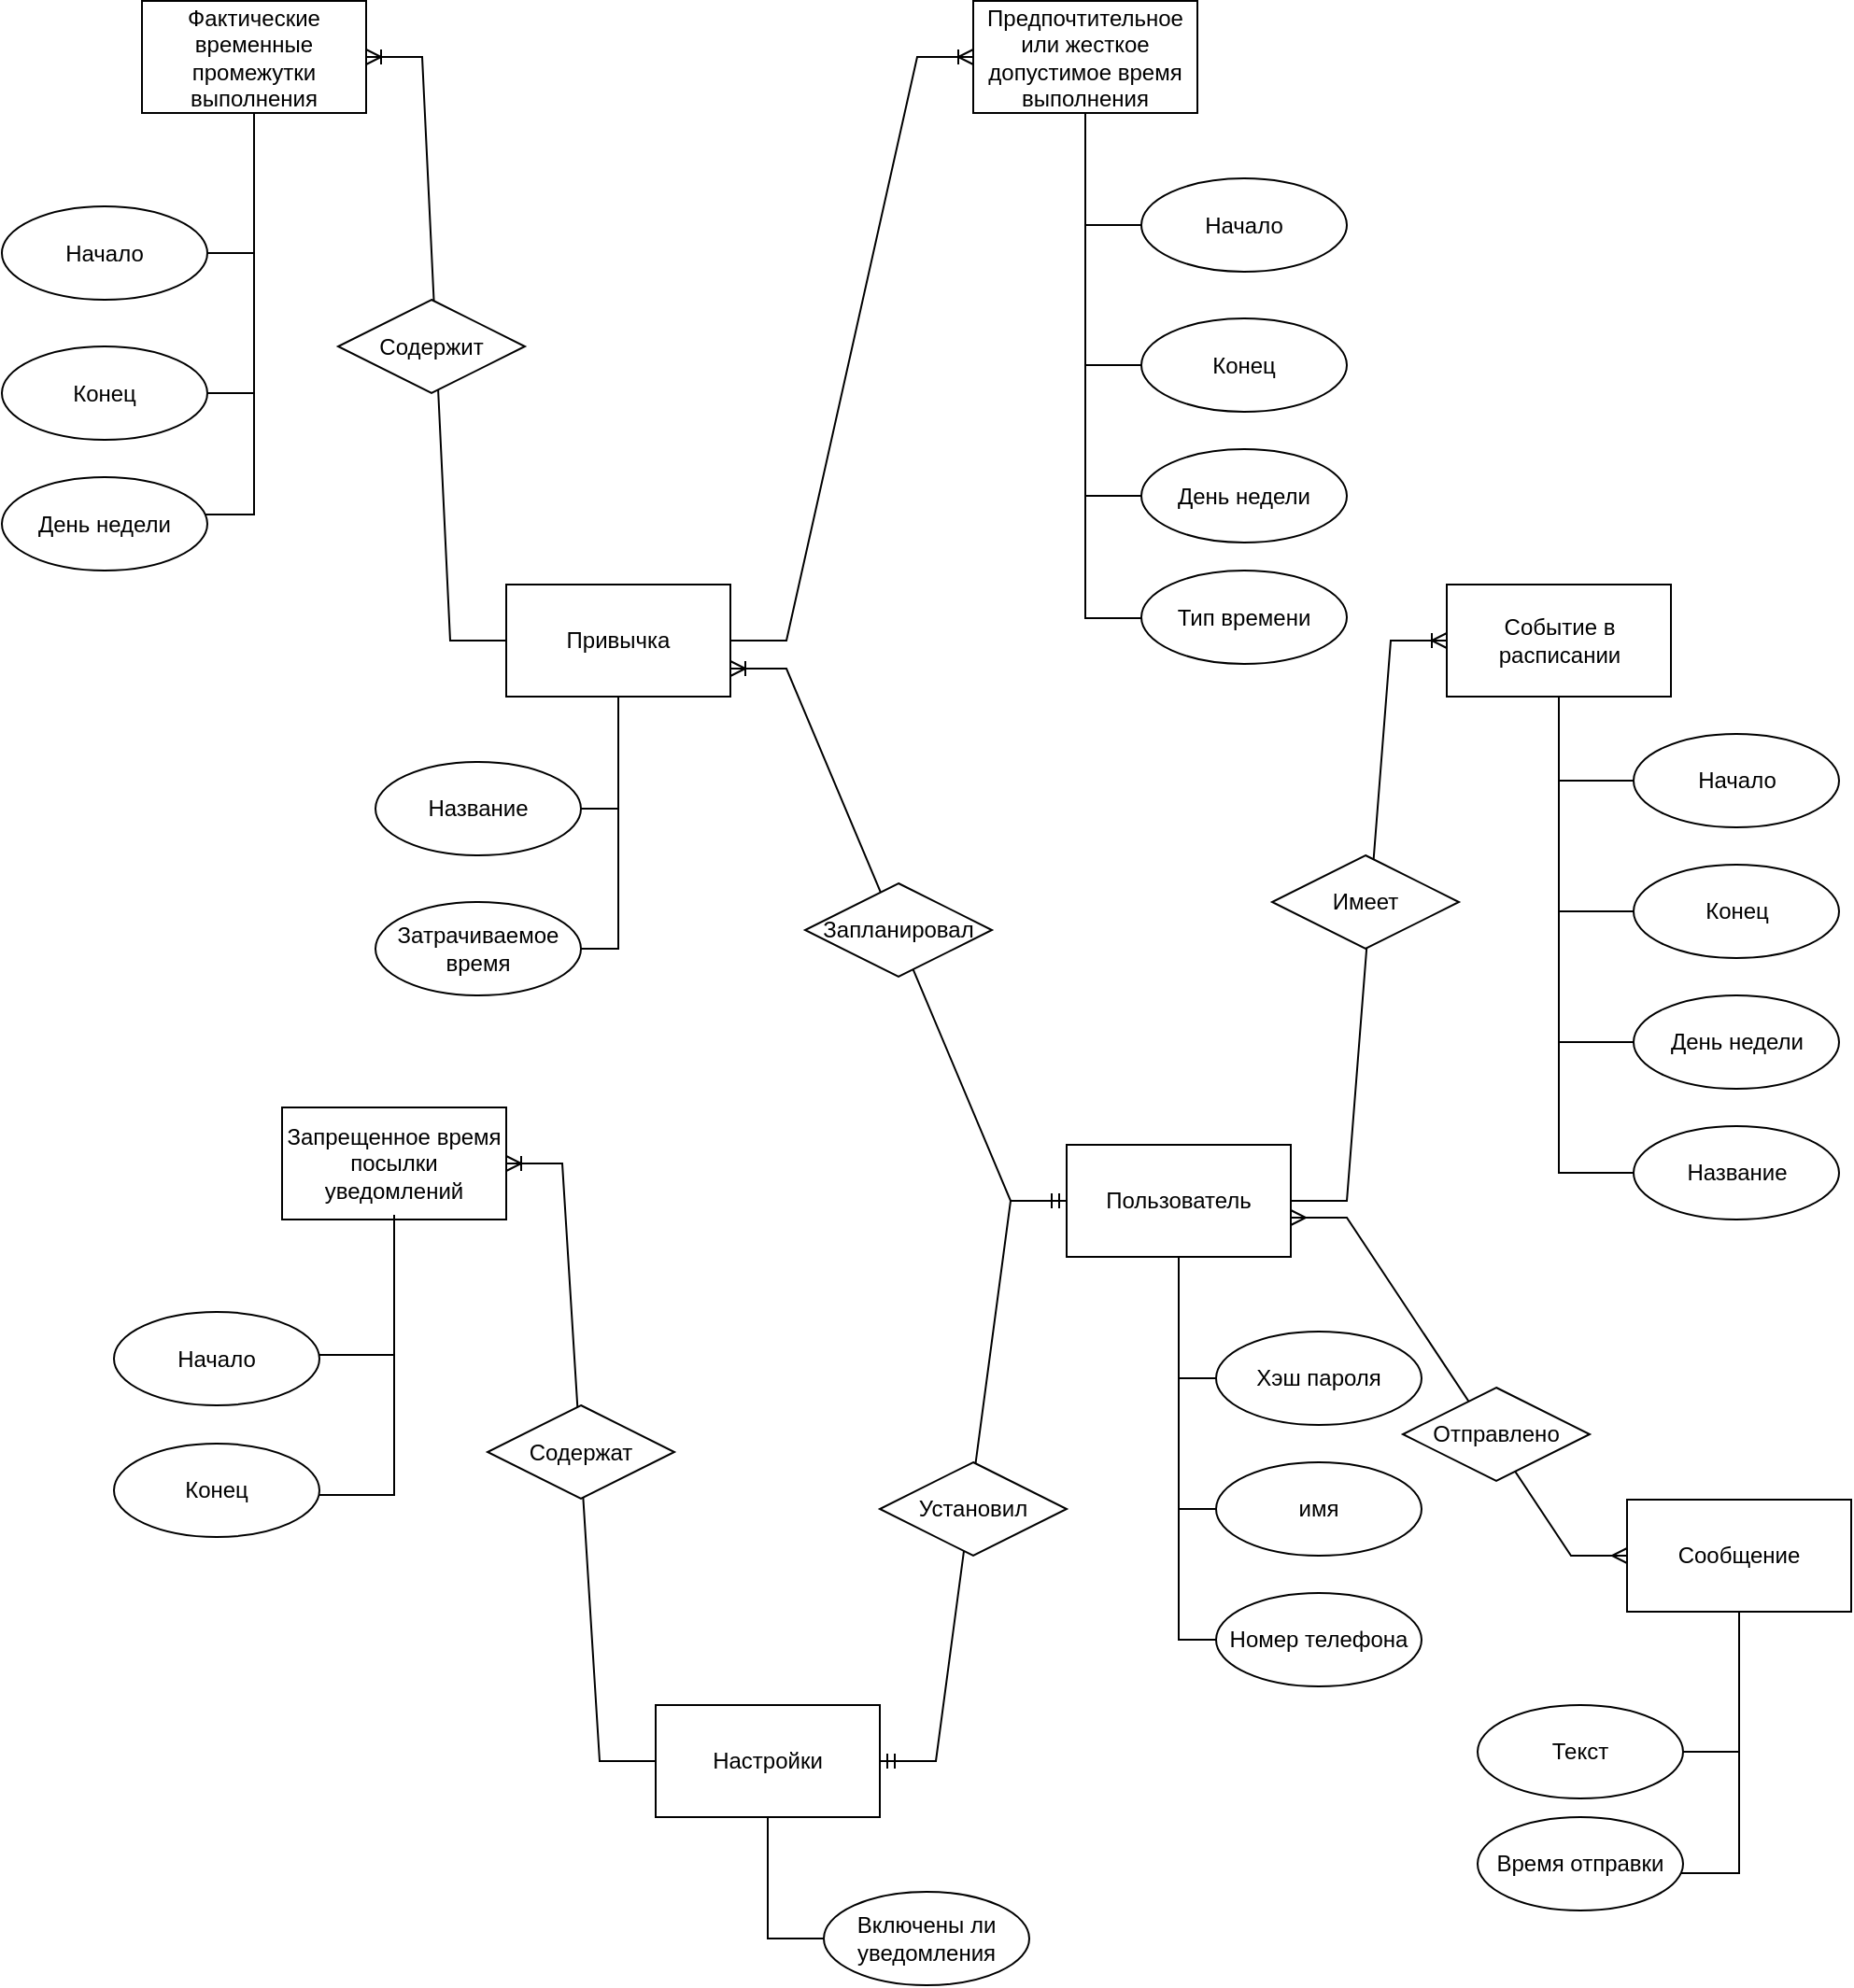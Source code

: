 <mxfile version="26.1.1">
  <diagram name="Страница — 1" id="_RMS8VTq_l6xFwVPi96l">
    <mxGraphModel dx="1768" dy="1813" grid="1" gridSize="10" guides="1" tooltips="1" connect="1" arrows="1" fold="1" page="1" pageScale="1" pageWidth="827" pageHeight="1169" math="0" shadow="0">
      <root>
        <mxCell id="0" />
        <mxCell id="1" parent="0" />
        <mxCell id="h30-m_ZWvxQn7n2_iYUi-5" style="edgeStyle=orthogonalEdgeStyle;rounded=0;orthogonalLoop=1;jettySize=auto;html=1;endArrow=none;startFill=0;" parent="1" source="XTsITJuGgq2ORjFpMyS3-1" target="XTsITJuGgq2ORjFpMyS3-27" edge="1">
          <mxGeometry relative="1" as="geometry">
            <Array as="points">
              <mxPoint x="420" y="425" />
            </Array>
          </mxGeometry>
        </mxCell>
        <mxCell id="h30-m_ZWvxQn7n2_iYUi-6" style="edgeStyle=orthogonalEdgeStyle;rounded=0;orthogonalLoop=1;jettySize=auto;html=1;endArrow=none;startFill=0;" parent="1" source="XTsITJuGgq2ORjFpMyS3-1" target="XTsITJuGgq2ORjFpMyS3-9" edge="1">
          <mxGeometry relative="1" as="geometry">
            <Array as="points">
              <mxPoint x="420" y="495" />
            </Array>
          </mxGeometry>
        </mxCell>
        <mxCell id="h30-m_ZWvxQn7n2_iYUi-7" style="edgeStyle=orthogonalEdgeStyle;rounded=0;orthogonalLoop=1;jettySize=auto;html=1;endArrow=none;startFill=0;" parent="1" source="XTsITJuGgq2ORjFpMyS3-1" target="XTsITJuGgq2ORjFpMyS3-11" edge="1">
          <mxGeometry relative="1" as="geometry">
            <Array as="points">
              <mxPoint x="420" y="565" />
            </Array>
          </mxGeometry>
        </mxCell>
        <mxCell id="XTsITJuGgq2ORjFpMyS3-1" value="Пользователь" style="rounded=0;whiteSpace=wrap;html=1;" parent="1" vertex="1">
          <mxGeometry x="360" y="300" width="120" height="60" as="geometry" />
        </mxCell>
        <mxCell id="h30-m_ZWvxQn7n2_iYUi-1" style="edgeStyle=orthogonalEdgeStyle;rounded=0;orthogonalLoop=1;jettySize=auto;html=1;entryX=0;entryY=0.5;entryDx=0;entryDy=0;endArrow=none;startFill=0;" parent="1" source="XTsITJuGgq2ORjFpMyS3-8" target="mqxe7t2kT96MH7PXwpXo-11" edge="1">
          <mxGeometry relative="1" as="geometry">
            <Array as="points">
              <mxPoint x="623.5" y="175" />
            </Array>
          </mxGeometry>
        </mxCell>
        <mxCell id="h30-m_ZWvxQn7n2_iYUi-2" style="edgeStyle=orthogonalEdgeStyle;rounded=0;orthogonalLoop=1;jettySize=auto;html=1;entryX=0;entryY=0.5;entryDx=0;entryDy=0;endArrow=none;startFill=0;" parent="1" target="mqxe7t2kT96MH7PXwpXo-9" edge="1">
          <mxGeometry relative="1" as="geometry">
            <mxPoint x="623.5" y="70" as="sourcePoint" />
            <Array as="points">
              <mxPoint x="623.5" y="105" />
            </Array>
          </mxGeometry>
        </mxCell>
        <mxCell id="h30-m_ZWvxQn7n2_iYUi-3" style="edgeStyle=orthogonalEdgeStyle;rounded=0;orthogonalLoop=1;jettySize=auto;html=1;entryX=0;entryY=0.5;entryDx=0;entryDy=0;endArrow=none;startFill=0;" parent="1" source="XTsITJuGgq2ORjFpMyS3-8" target="XTsITJuGgq2ORjFpMyS3-50" edge="1">
          <mxGeometry relative="1" as="geometry">
            <Array as="points">
              <mxPoint x="623.5" y="245" />
            </Array>
          </mxGeometry>
        </mxCell>
        <mxCell id="h30-m_ZWvxQn7n2_iYUi-4" style="edgeStyle=orthogonalEdgeStyle;rounded=0;orthogonalLoop=1;jettySize=auto;html=1;endArrow=none;startFill=0;" parent="1" source="XTsITJuGgq2ORjFpMyS3-8" target="XTsITJuGgq2ORjFpMyS3-49" edge="1">
          <mxGeometry relative="1" as="geometry">
            <Array as="points">
              <mxPoint x="623.5" y="315" />
            </Array>
          </mxGeometry>
        </mxCell>
        <mxCell id="XTsITJuGgq2ORjFpMyS3-8" value="Событие в расписании" style="rounded=0;whiteSpace=wrap;html=1;" parent="1" vertex="1">
          <mxGeometry x="563.5" width="120" height="60" as="geometry" />
        </mxCell>
        <mxCell id="XTsITJuGgq2ORjFpMyS3-9" value="имя" style="ellipse;whiteSpace=wrap;html=1;align=center;" parent="1" vertex="1">
          <mxGeometry x="440" y="470" width="110" height="50" as="geometry" />
        </mxCell>
        <mxCell id="XTsITJuGgq2ORjFpMyS3-11" value="Номер телефона" style="ellipse;whiteSpace=wrap;html=1;align=center;" parent="1" vertex="1">
          <mxGeometry x="440" y="540" width="110" height="50" as="geometry" />
        </mxCell>
        <mxCell id="XTsITJuGgq2ORjFpMyS3-13" value="" style="edgeStyle=entityRelationEdgeStyle;fontSize=12;html=1;endArrow=ERoneToMany;rounded=0;entryX=0;entryY=0.5;entryDx=0;entryDy=0;exitX=1;exitY=0.5;exitDx=0;exitDy=0;" parent="1" source="XTsITJuGgq2ORjFpMyS3-1" target="XTsITJuGgq2ORjFpMyS3-8" edge="1">
          <mxGeometry width="100" height="100" relative="1" as="geometry">
            <mxPoint x="360" y="380" as="sourcePoint" />
            <mxPoint x="460" y="280" as="targetPoint" />
          </mxGeometry>
        </mxCell>
        <mxCell id="XTsITJuGgq2ORjFpMyS3-12" value="Имеет" style="shape=rhombus;perimeter=rhombusPerimeter;whiteSpace=wrap;html=1;align=center;" parent="1" vertex="1">
          <mxGeometry x="470" y="145" width="100" height="50" as="geometry" />
        </mxCell>
        <mxCell id="h30-m_ZWvxQn7n2_iYUi-9" style="edgeStyle=orthogonalEdgeStyle;rounded=0;orthogonalLoop=1;jettySize=auto;html=1;endArrow=none;startFill=0;" parent="1" source="XTsITJuGgq2ORjFpMyS3-14" target="XTsITJuGgq2ORjFpMyS3-57" edge="1">
          <mxGeometry relative="1" as="geometry">
            <Array as="points">
              <mxPoint x="720" y="625" />
            </Array>
          </mxGeometry>
        </mxCell>
        <mxCell id="h30-m_ZWvxQn7n2_iYUi-11" style="edgeStyle=orthogonalEdgeStyle;rounded=0;orthogonalLoop=1;jettySize=auto;html=1;endArrow=none;startFill=0;" parent="1" source="XTsITJuGgq2ORjFpMyS3-14" target="XTsITJuGgq2ORjFpMyS3-59" edge="1">
          <mxGeometry relative="1" as="geometry">
            <Array as="points">
              <mxPoint x="720" y="690" />
            </Array>
          </mxGeometry>
        </mxCell>
        <mxCell id="XTsITJuGgq2ORjFpMyS3-14" value="Сообщение" style="whiteSpace=wrap;html=1;align=center;" parent="1" vertex="1">
          <mxGeometry x="660" y="490" width="120" height="60" as="geometry" />
        </mxCell>
        <mxCell id="h30-m_ZWvxQn7n2_iYUi-33" style="edgeStyle=orthogonalEdgeStyle;rounded=0;orthogonalLoop=1;jettySize=auto;html=1;endArrow=none;startFill=0;" parent="1" source="XTsITJuGgq2ORjFpMyS3-19" target="XTsITJuGgq2ORjFpMyS3-28" edge="1">
          <mxGeometry relative="1" as="geometry">
            <Array as="points">
              <mxPoint x="200" y="725" />
            </Array>
          </mxGeometry>
        </mxCell>
        <mxCell id="XTsITJuGgq2ORjFpMyS3-19" value="Настройки" style="whiteSpace=wrap;html=1;align=center;" parent="1" vertex="1">
          <mxGeometry x="140" y="600" width="120" height="60" as="geometry" />
        </mxCell>
        <mxCell id="XTsITJuGgq2ORjFpMyS3-22" value="" style="edgeStyle=entityRelationEdgeStyle;fontSize=12;html=1;endArrow=ERmandOne;startArrow=ERmandOne;rounded=0;exitX=1;exitY=0.5;exitDx=0;exitDy=0;entryX=0;entryY=0.5;entryDx=0;entryDy=0;" parent="1" source="XTsITJuGgq2ORjFpMyS3-19" target="XTsITJuGgq2ORjFpMyS3-1" edge="1">
          <mxGeometry width="100" height="100" relative="1" as="geometry">
            <mxPoint x="380" y="450" as="sourcePoint" />
            <mxPoint x="480" y="350" as="targetPoint" />
            <Array as="points">
              <mxPoint x="200" y="480" />
            </Array>
          </mxGeometry>
        </mxCell>
        <mxCell id="XTsITJuGgq2ORjFpMyS3-20" value="Установил" style="shape=rhombus;perimeter=rhombusPerimeter;whiteSpace=wrap;html=1;align=center;" parent="1" vertex="1">
          <mxGeometry x="260" y="470" width="100" height="50" as="geometry" />
        </mxCell>
        <mxCell id="h30-m_ZWvxQn7n2_iYUi-16" style="edgeStyle=orthogonalEdgeStyle;rounded=0;orthogonalLoop=1;jettySize=auto;html=1;entryX=1;entryY=0.5;entryDx=0;entryDy=0;endArrow=none;startFill=0;" parent="1" source="XTsITJuGgq2ORjFpMyS3-23" target="XTsITJuGgq2ORjFpMyS3-34" edge="1">
          <mxGeometry relative="1" as="geometry" />
        </mxCell>
        <mxCell id="h30-m_ZWvxQn7n2_iYUi-17" style="edgeStyle=orthogonalEdgeStyle;rounded=0;orthogonalLoop=1;jettySize=auto;html=1;entryX=1;entryY=0.5;entryDx=0;entryDy=0;endArrow=none;startFill=0;" parent="1" source="XTsITJuGgq2ORjFpMyS3-23" target="XTsITJuGgq2ORjFpMyS3-38" edge="1">
          <mxGeometry relative="1" as="geometry" />
        </mxCell>
        <mxCell id="XTsITJuGgq2ORjFpMyS3-23" value="Привычка" style="rounded=0;whiteSpace=wrap;html=1;" parent="1" vertex="1">
          <mxGeometry x="60" width="120" height="60" as="geometry" />
        </mxCell>
        <mxCell id="XTsITJuGgq2ORjFpMyS3-24" value="" style="edgeStyle=entityRelationEdgeStyle;fontSize=12;html=1;endArrow=ERoneToMany;rounded=0;exitX=0;exitY=0.5;exitDx=0;exitDy=0;entryX=1;entryY=0.75;entryDx=0;entryDy=0;" parent="1" source="XTsITJuGgq2ORjFpMyS3-1" target="XTsITJuGgq2ORjFpMyS3-23" edge="1">
          <mxGeometry width="100" height="100" relative="1" as="geometry">
            <mxPoint x="200" y="380" as="sourcePoint" />
            <mxPoint x="410" y="270" as="targetPoint" />
          </mxGeometry>
        </mxCell>
        <mxCell id="XTsITJuGgq2ORjFpMyS3-27" value="Хэш пароля" style="ellipse;whiteSpace=wrap;html=1;align=center;" parent="1" vertex="1">
          <mxGeometry x="440" y="400" width="110" height="50" as="geometry" />
        </mxCell>
        <mxCell id="XTsITJuGgq2ORjFpMyS3-28" value="Включены ли уведомления" style="ellipse;whiteSpace=wrap;html=1;align=center;" parent="1" vertex="1">
          <mxGeometry x="230" y="700" width="110" height="50" as="geometry" />
        </mxCell>
        <mxCell id="XTsITJuGgq2ORjFpMyS3-31" value="Запланировал" style="shape=rhombus;perimeter=rhombusPerimeter;whiteSpace=wrap;html=1;align=center;" parent="1" vertex="1">
          <mxGeometry x="220" y="160" width="100" height="50" as="geometry" />
        </mxCell>
        <mxCell id="XTsITJuGgq2ORjFpMyS3-34" value="Название" style="ellipse;whiteSpace=wrap;html=1;align=center;" parent="1" vertex="1">
          <mxGeometry x="-10" y="95" width="110" height="50" as="geometry" />
        </mxCell>
        <mxCell id="XTsITJuGgq2ORjFpMyS3-35" value="День недели" style="ellipse;whiteSpace=wrap;html=1;align=center;" parent="1" vertex="1">
          <mxGeometry x="-210" y="-57.5" width="110" height="50" as="geometry" />
        </mxCell>
        <mxCell id="XTsITJuGgq2ORjFpMyS3-38" value="Затрачиваемое время" style="ellipse;whiteSpace=wrap;html=1;align=center;" parent="1" vertex="1">
          <mxGeometry x="-10" y="170" width="110" height="50" as="geometry" />
        </mxCell>
        <mxCell id="XTsITJuGgq2ORjFpMyS3-49" value="Название" style="ellipse;whiteSpace=wrap;html=1;align=center;" parent="1" vertex="1">
          <mxGeometry x="663.5" y="290" width="110" height="50" as="geometry" />
        </mxCell>
        <mxCell id="XTsITJuGgq2ORjFpMyS3-50" value="День недели" style="ellipse;whiteSpace=wrap;html=1;align=center;" parent="1" vertex="1">
          <mxGeometry x="663.5" y="220" width="110" height="50" as="geometry" />
        </mxCell>
        <mxCell id="XTsITJuGgq2ORjFpMyS3-57" value="Текст" style="ellipse;whiteSpace=wrap;html=1;align=center;" parent="1" vertex="1">
          <mxGeometry x="580" y="600" width="110" height="50" as="geometry" />
        </mxCell>
        <mxCell id="XTsITJuGgq2ORjFpMyS3-59" value="Время отправки" style="ellipse;whiteSpace=wrap;html=1;align=center;" parent="1" vertex="1">
          <mxGeometry x="580" y="660" width="110" height="50" as="geometry" />
        </mxCell>
        <mxCell id="h30-m_ZWvxQn7n2_iYUi-18" style="edgeStyle=orthogonalEdgeStyle;rounded=0;orthogonalLoop=1;jettySize=auto;html=1;endArrow=none;startFill=0;" parent="1" source="XTsITJuGgq2ORjFpMyS3-61" target="XTsITJuGgq2ORjFpMyS3-65" edge="1">
          <mxGeometry relative="1" as="geometry">
            <Array as="points">
              <mxPoint x="-75" y="-177.5" />
            </Array>
          </mxGeometry>
        </mxCell>
        <mxCell id="h30-m_ZWvxQn7n2_iYUi-19" style="edgeStyle=orthogonalEdgeStyle;rounded=0;orthogonalLoop=1;jettySize=auto;html=1;endArrow=none;startFill=0;" parent="1" source="XTsITJuGgq2ORjFpMyS3-61" target="XTsITJuGgq2ORjFpMyS3-67" edge="1">
          <mxGeometry relative="1" as="geometry">
            <Array as="points">
              <mxPoint x="-75" y="-102.5" />
            </Array>
          </mxGeometry>
        </mxCell>
        <mxCell id="h30-m_ZWvxQn7n2_iYUi-20" style="edgeStyle=orthogonalEdgeStyle;rounded=0;orthogonalLoop=1;jettySize=auto;html=1;endArrow=none;startFill=0;" parent="1" source="XTsITJuGgq2ORjFpMyS3-61" target="XTsITJuGgq2ORjFpMyS3-35" edge="1">
          <mxGeometry relative="1" as="geometry">
            <Array as="points">
              <mxPoint x="-75" y="-37.5" />
            </Array>
          </mxGeometry>
        </mxCell>
        <mxCell id="XTsITJuGgq2ORjFpMyS3-61" value="Фактические временные промежутки выполнения" style="rounded=0;whiteSpace=wrap;html=1;" parent="1" vertex="1">
          <mxGeometry x="-135" y="-312.5" width="120" height="60" as="geometry" />
        </mxCell>
        <mxCell id="XTsITJuGgq2ORjFpMyS3-64" value="" style="edgeStyle=entityRelationEdgeStyle;fontSize=12;html=1;endArrow=ERoneToMany;rounded=0;exitX=0;exitY=0.5;exitDx=0;exitDy=0;" parent="1" source="XTsITJuGgq2ORjFpMyS3-23" target="XTsITJuGgq2ORjFpMyS3-61" edge="1">
          <mxGeometry width="100" height="100" relative="1" as="geometry">
            <mxPoint x="150" y="240" as="sourcePoint" />
            <mxPoint x="50" y="340" as="targetPoint" />
            <Array as="points">
              <mxPoint x="40" y="30" />
            </Array>
          </mxGeometry>
        </mxCell>
        <mxCell id="XTsITJuGgq2ORjFpMyS3-65" value="Начало" style="ellipse;whiteSpace=wrap;html=1;align=center;" parent="1" vertex="1">
          <mxGeometry x="-210" y="-202.5" width="110" height="50" as="geometry" />
        </mxCell>
        <mxCell id="XTsITJuGgq2ORjFpMyS3-67" value="Конец" style="ellipse;whiteSpace=wrap;html=1;align=center;" parent="1" vertex="1">
          <mxGeometry x="-210" y="-127.5" width="110" height="50" as="geometry" />
        </mxCell>
        <mxCell id="mqxe7t2kT96MH7PXwpXo-1" value="Запрещенное время посылки уведомлений" style="rounded=0;whiteSpace=wrap;html=1;" parent="1" vertex="1">
          <mxGeometry x="-60" y="280" width="120" height="60" as="geometry" />
        </mxCell>
        <mxCell id="mqxe7t2kT96MH7PXwpXo-7" value="" style="edgeStyle=entityRelationEdgeStyle;fontSize=12;html=1;endArrow=ERoneToMany;rounded=0;entryX=1;entryY=0.5;entryDx=0;entryDy=0;exitX=0;exitY=0.5;exitDx=0;exitDy=0;" parent="1" source="XTsITJuGgq2ORjFpMyS3-19" target="mqxe7t2kT96MH7PXwpXo-1" edge="1">
          <mxGeometry width="100" height="100" relative="1" as="geometry">
            <mxPoint x="90" y="610" as="sourcePoint" />
            <mxPoint x="60" y="520" as="targetPoint" />
          </mxGeometry>
        </mxCell>
        <mxCell id="mqxe7t2kT96MH7PXwpXo-9" value="Начало" style="ellipse;whiteSpace=wrap;html=1;align=center;" parent="1" vertex="1">
          <mxGeometry x="663.5" y="80" width="110" height="50" as="geometry" />
        </mxCell>
        <mxCell id="mqxe7t2kT96MH7PXwpXo-11" value="Конец" style="ellipse;whiteSpace=wrap;html=1;align=center;" parent="1" vertex="1">
          <mxGeometry x="663.5" y="150" width="110" height="50" as="geometry" />
        </mxCell>
        <mxCell id="mqxe7t2kT96MH7PXwpXo-14" value="Содержат" style="shape=rhombus;perimeter=rhombusPerimeter;whiteSpace=wrap;html=1;align=center;" parent="1" vertex="1">
          <mxGeometry x="50" y="439.5" width="100" height="50" as="geometry" />
        </mxCell>
        <mxCell id="mqxe7t2kT96MH7PXwpXo-15" value="Содержит" style="shape=rhombus;perimeter=rhombusPerimeter;whiteSpace=wrap;html=1;align=center;" parent="1" vertex="1">
          <mxGeometry x="-30" y="-152.5" width="100" height="50" as="geometry" />
        </mxCell>
        <mxCell id="h30-m_ZWvxQn7n2_iYUi-13" style="edgeStyle=orthogonalEdgeStyle;rounded=0;orthogonalLoop=1;jettySize=auto;html=1;entryX=0;entryY=0.5;entryDx=0;entryDy=0;endArrow=none;startFill=0;" parent="1" source="mqxe7t2kT96MH7PXwpXo-19" target="mqxe7t2kT96MH7PXwpXo-20" edge="1">
          <mxGeometry relative="1" as="geometry" />
        </mxCell>
        <mxCell id="h30-m_ZWvxQn7n2_iYUi-14" style="edgeStyle=orthogonalEdgeStyle;rounded=0;orthogonalLoop=1;jettySize=auto;html=1;endArrow=none;startFill=0;" parent="1" source="mqxe7t2kT96MH7PXwpXo-19" target="mqxe7t2kT96MH7PXwpXo-22" edge="1">
          <mxGeometry relative="1" as="geometry">
            <Array as="points">
              <mxPoint x="370" y="-117.5" />
            </Array>
          </mxGeometry>
        </mxCell>
        <mxCell id="h30-m_ZWvxQn7n2_iYUi-28" style="edgeStyle=orthogonalEdgeStyle;rounded=0;orthogonalLoop=1;jettySize=auto;html=1;endArrow=none;startFill=0;" parent="1" source="mqxe7t2kT96MH7PXwpXo-19" target="h30-m_ZWvxQn7n2_iYUi-27" edge="1">
          <mxGeometry relative="1" as="geometry">
            <Array as="points">
              <mxPoint x="370" y="-47.5" />
            </Array>
          </mxGeometry>
        </mxCell>
        <mxCell id="mqxe7t2kT96MH7PXwpXo-19" value="Предпочтительное или жесткое допустимое время выполнения" style="rounded=0;whiteSpace=wrap;html=1;flipH=1;" parent="1" vertex="1">
          <mxGeometry x="310" y="-312.5" width="120" height="60" as="geometry" />
        </mxCell>
        <mxCell id="mqxe7t2kT96MH7PXwpXo-20" value="Начало" style="ellipse;whiteSpace=wrap;html=1;align=center;flipH=1;" parent="1" vertex="1">
          <mxGeometry x="400" y="-217.5" width="110" height="50" as="geometry" />
        </mxCell>
        <mxCell id="mqxe7t2kT96MH7PXwpXo-22" value="Конец" style="ellipse;whiteSpace=wrap;html=1;align=center;flipH=1;" parent="1" vertex="1">
          <mxGeometry x="400" y="-142.5" width="110" height="50" as="geometry" />
        </mxCell>
        <mxCell id="mqxe7t2kT96MH7PXwpXo-24" value="" style="edgeStyle=entityRelationEdgeStyle;fontSize=12;html=1;endArrow=ERoneToMany;rounded=0;entryX=0;entryY=0.5;entryDx=0;entryDy=0;" parent="1" source="XTsITJuGgq2ORjFpMyS3-23" target="mqxe7t2kT96MH7PXwpXo-19" edge="1">
          <mxGeometry width="100" height="100" relative="1" as="geometry">
            <mxPoint x="250" as="sourcePoint" />
            <mxPoint x="220" y="-70" as="targetPoint" />
          </mxGeometry>
        </mxCell>
        <mxCell id="NTwswUcXt1kOZ_Q8dFBG-1" value="" style="edgeStyle=entityRelationEdgeStyle;fontSize=12;html=1;endArrow=ERmany;startArrow=ERmany;rounded=0;exitX=1;exitY=0.65;exitDx=0;exitDy=0;exitPerimeter=0;" parent="1" source="XTsITJuGgq2ORjFpMyS3-1" target="XTsITJuGgq2ORjFpMyS3-14" edge="1">
          <mxGeometry width="100" height="100" relative="1" as="geometry">
            <mxPoint x="500" y="240" as="sourcePoint" />
            <mxPoint x="600" y="140" as="targetPoint" />
          </mxGeometry>
        </mxCell>
        <mxCell id="XTsITJuGgq2ORjFpMyS3-16" value="Отправлено" style="shape=rhombus;perimeter=rhombusPerimeter;whiteSpace=wrap;html=1;align=center;" parent="1" vertex="1">
          <mxGeometry x="540" y="430" width="100" height="50" as="geometry" />
        </mxCell>
        <mxCell id="h30-m_ZWvxQn7n2_iYUi-22" style="edgeStyle=orthogonalEdgeStyle;rounded=0;orthogonalLoop=1;jettySize=auto;html=1;endArrow=none;startFill=0;" parent="1" target="h30-m_ZWvxQn7n2_iYUi-25" edge="1">
          <mxGeometry relative="1" as="geometry">
            <mxPoint y="337.5" as="sourcePoint" />
            <Array as="points">
              <mxPoint y="412.5" />
            </Array>
          </mxGeometry>
        </mxCell>
        <mxCell id="h30-m_ZWvxQn7n2_iYUi-23" style="edgeStyle=orthogonalEdgeStyle;rounded=0;orthogonalLoop=1;jettySize=auto;html=1;endArrow=none;startFill=0;" parent="1" target="h30-m_ZWvxQn7n2_iYUi-26" edge="1">
          <mxGeometry relative="1" as="geometry">
            <mxPoint y="337.5" as="sourcePoint" />
            <Array as="points">
              <mxPoint y="487.5" />
            </Array>
          </mxGeometry>
        </mxCell>
        <mxCell id="h30-m_ZWvxQn7n2_iYUi-25" value="Начало" style="ellipse;whiteSpace=wrap;html=1;align=center;" parent="1" vertex="1">
          <mxGeometry x="-150" y="389.5" width="110" height="50" as="geometry" />
        </mxCell>
        <mxCell id="h30-m_ZWvxQn7n2_iYUi-26" value="Конец" style="ellipse;whiteSpace=wrap;html=1;align=center;" parent="1" vertex="1">
          <mxGeometry x="-150" y="460" width="110" height="50" as="geometry" />
        </mxCell>
        <mxCell id="h30-m_ZWvxQn7n2_iYUi-27" value="День недели" style="ellipse;whiteSpace=wrap;html=1;align=center;" parent="1" vertex="1">
          <mxGeometry x="400" y="-72.5" width="110" height="50" as="geometry" />
        </mxCell>
        <mxCell id="p4quo4O2i9nk8cpTLKm3-1" value="Тип времени" style="ellipse;whiteSpace=wrap;html=1;align=center;" vertex="1" parent="1">
          <mxGeometry x="400" y="-7.5" width="110" height="50" as="geometry" />
        </mxCell>
        <mxCell id="p4quo4O2i9nk8cpTLKm3-2" style="edgeStyle=orthogonalEdgeStyle;rounded=0;orthogonalLoop=1;jettySize=auto;html=1;endArrow=none;startFill=0;" edge="1" parent="1" source="mqxe7t2kT96MH7PXwpXo-19" target="p4quo4O2i9nk8cpTLKm3-1">
          <mxGeometry relative="1" as="geometry">
            <Array as="points">
              <mxPoint x="370" y="18" />
            </Array>
            <mxPoint x="290" y="-100" as="sourcePoint" />
            <mxPoint x="320" y="105" as="targetPoint" />
          </mxGeometry>
        </mxCell>
      </root>
    </mxGraphModel>
  </diagram>
</mxfile>
